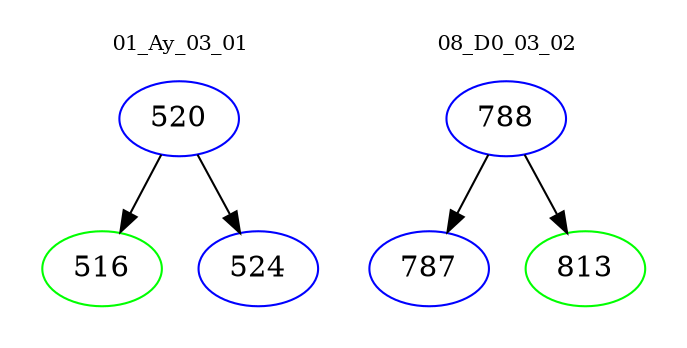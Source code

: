 digraph{
subgraph cluster_0 {
color = white
label = "01_Ay_03_01";
fontsize=10;
T0_520 [label="520", color="blue"]
T0_520 -> T0_516 [color="black"]
T0_516 [label="516", color="green"]
T0_520 -> T0_524 [color="black"]
T0_524 [label="524", color="blue"]
}
subgraph cluster_1 {
color = white
label = "08_D0_03_02";
fontsize=10;
T1_788 [label="788", color="blue"]
T1_788 -> T1_787 [color="black"]
T1_787 [label="787", color="blue"]
T1_788 -> T1_813 [color="black"]
T1_813 [label="813", color="green"]
}
}
